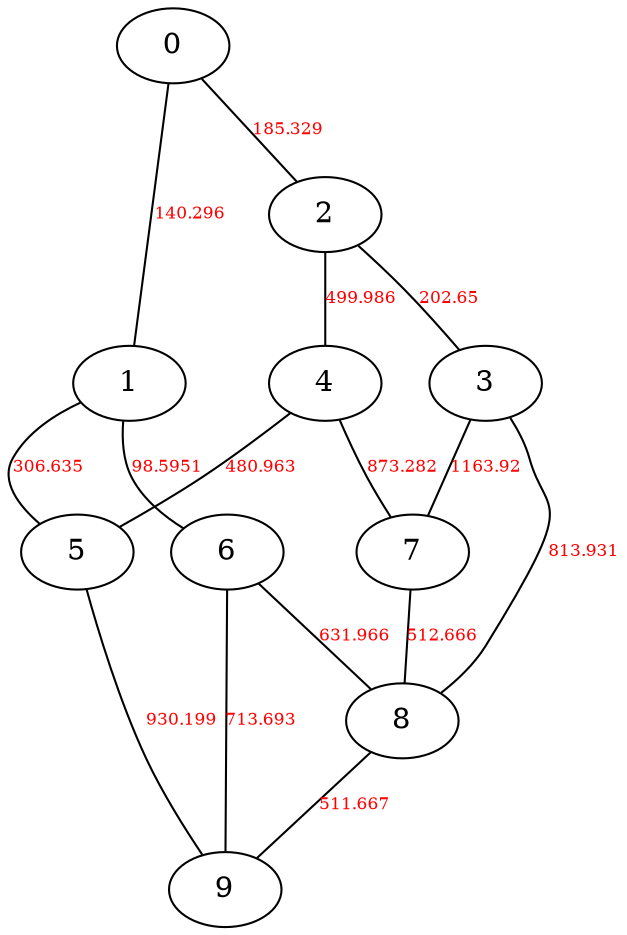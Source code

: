 graph G {
1 -- 6 [label="98.5951", fontcolor=red, fontsize=8]
0 -- 1 [label="140.296", fontcolor=red, fontsize=8]
0 -- 2 [label="185.329", fontcolor=red, fontsize=8]
2 -- 3 [label="202.65", fontcolor=red, fontsize=8]
1 -- 5 [label="306.635", fontcolor=red, fontsize=8]
4 -- 5 [label="480.963", fontcolor=red, fontsize=8]
2 -- 4 [label="499.986", fontcolor=red, fontsize=8]
8 -- 9 [label="511.667", fontcolor=red, fontsize=8]
7 -- 8 [label="512.666", fontcolor=red, fontsize=8]
6 -- 8 [label="631.966", fontcolor=red, fontsize=8]
6 -- 9 [label="713.693", fontcolor=red, fontsize=8]
3 -- 8 [label="813.931", fontcolor=red, fontsize=8]
4 -- 7 [label="873.282", fontcolor=red, fontsize=8]
5 -- 9 [label="930.199", fontcolor=red, fontsize=8]
3 -- 7 [label="1163.92", fontcolor=red, fontsize=8]
}
